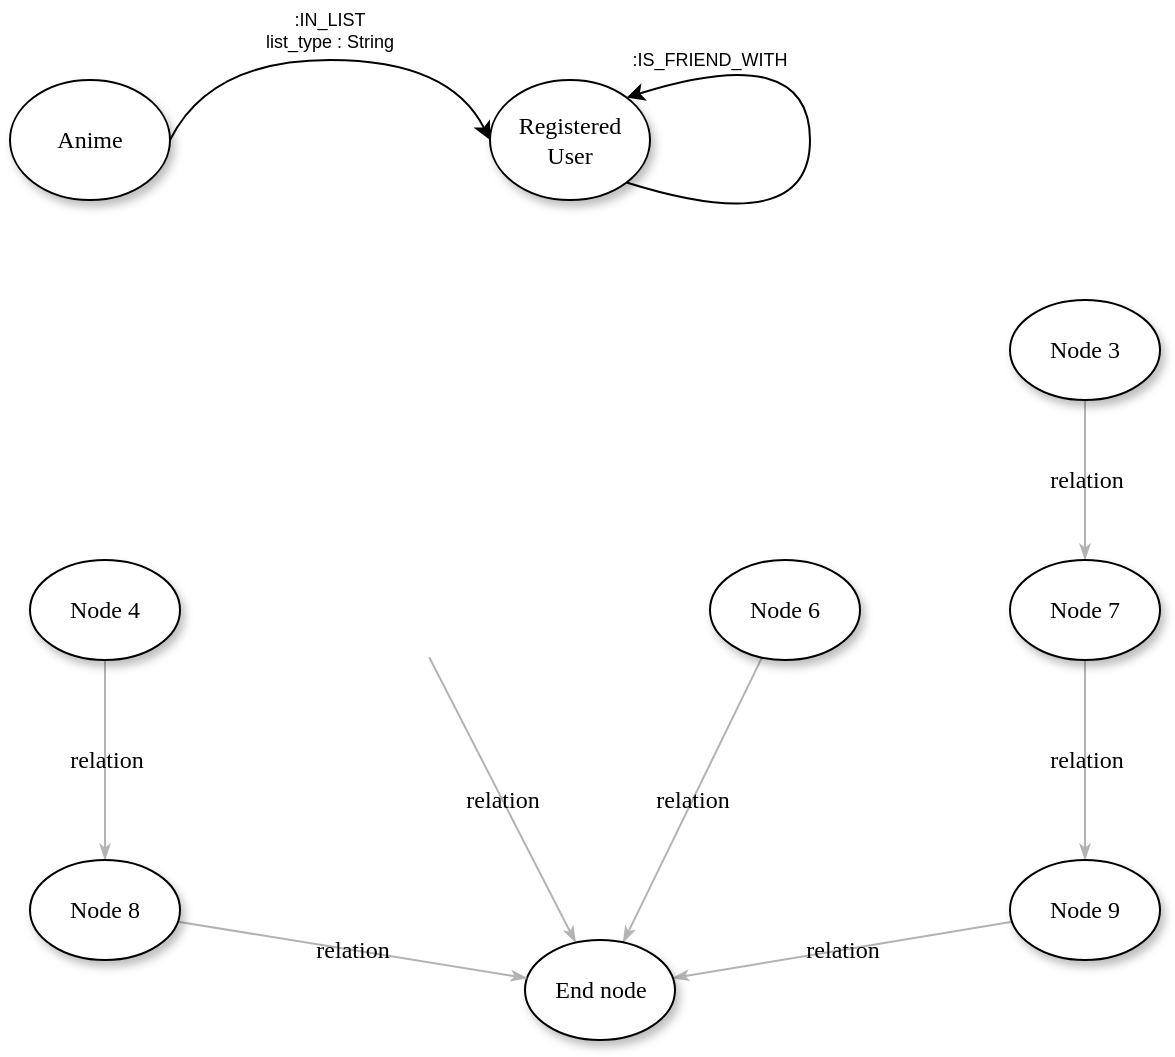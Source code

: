<mxfile version="24.5.5" type="device">
  <diagram name="Page-1" id="42789a77-a242-8287-6e28-9cd8cfd52e62">
    <mxGraphModel dx="465" dy="266" grid="1" gridSize="10" guides="1" tooltips="1" connect="1" arrows="1" fold="1" page="1" pageScale="1" pageWidth="1100" pageHeight="850" background="none" math="0" shadow="0">
      <root>
        <mxCell id="0" />
        <mxCell id="1" parent="0" />
        <mxCell id="1ea317790d2ca983-1" value="Registered&lt;div&gt;User&lt;/div&gt;" style="ellipse;whiteSpace=wrap;html=1;rounded=0;shadow=1;comic=0;labelBackgroundColor=none;strokeWidth=1;fontFamily=Verdana;fontSize=12;align=center;" parent="1" vertex="1">
          <mxGeometry x="440" y="80" width="80" height="60" as="geometry" />
        </mxCell>
        <mxCell id="1ea317790d2ca983-15" value="relation" style="edgeStyle=none;rounded=1;html=1;labelBackgroundColor=none;startArrow=none;startFill=0;startSize=5;endArrow=classicThin;endFill=1;endSize=5;jettySize=auto;orthogonalLoop=1;strokeColor=#B3B3B3;strokeWidth=1;fontFamily=Verdana;fontSize=12" parent="1" source="1ea317790d2ca983-3" target="1ea317790d2ca983-4" edge="1">
          <mxGeometry relative="1" as="geometry" />
        </mxCell>
        <mxCell id="1ea317790d2ca983-3" value="&lt;span&gt;Node 3&lt;/span&gt;" style="ellipse;whiteSpace=wrap;html=1;rounded=0;shadow=1;comic=0;labelBackgroundColor=none;strokeWidth=1;fontFamily=Verdana;fontSize=12;align=center;" parent="1" vertex="1">
          <mxGeometry x="700" y="190" width="75" height="50" as="geometry" />
        </mxCell>
        <mxCell id="1ea317790d2ca983-16" value="relation" style="edgeStyle=none;rounded=1;html=1;labelBackgroundColor=none;startArrow=none;startFill=0;startSize=5;endArrow=classicThin;endFill=1;endSize=5;jettySize=auto;orthogonalLoop=1;strokeColor=#B3B3B3;strokeWidth=1;fontFamily=Verdana;fontSize=12" parent="1" source="1ea317790d2ca983-4" target="1ea317790d2ca983-5" edge="1">
          <mxGeometry relative="1" as="geometry" />
        </mxCell>
        <mxCell id="1ea317790d2ca983-4" value="&lt;span&gt;Node 7&lt;/span&gt;" style="ellipse;whiteSpace=wrap;html=1;rounded=0;shadow=1;comic=0;labelBackgroundColor=none;strokeWidth=1;fontFamily=Verdana;fontSize=12;align=center;" parent="1" vertex="1">
          <mxGeometry x="700" y="320" width="75" height="50" as="geometry" />
        </mxCell>
        <mxCell id="1ea317790d2ca983-17" value="relation" style="edgeStyle=none;rounded=1;html=1;labelBackgroundColor=none;startArrow=none;startFill=0;startSize=5;endArrow=classicThin;endFill=1;endSize=5;jettySize=auto;orthogonalLoop=1;strokeColor=#B3B3B3;strokeWidth=1;fontFamily=Verdana;fontSize=12" parent="1" source="1ea317790d2ca983-5" target="1ea317790d2ca983-8" edge="1">
          <mxGeometry relative="1" as="geometry" />
        </mxCell>
        <mxCell id="1ea317790d2ca983-5" value="&lt;span&gt;Node 9&lt;/span&gt;" style="ellipse;whiteSpace=wrap;html=1;rounded=0;shadow=1;comic=0;labelBackgroundColor=none;strokeWidth=1;fontFamily=Verdana;fontSize=12;align=center;" parent="1" vertex="1">
          <mxGeometry x="700" y="470" width="75" height="50" as="geometry" />
        </mxCell>
        <mxCell id="1ea317790d2ca983-23" value="relation" style="edgeStyle=none;rounded=1;html=1;labelBackgroundColor=none;startArrow=none;startFill=0;startSize=5;endArrow=classicThin;endFill=1;endSize=5;jettySize=auto;orthogonalLoop=1;strokeColor=#B3B3B3;strokeWidth=1;fontFamily=Verdana;fontSize=12" parent="1" source="1ea317790d2ca983-6" target="1ea317790d2ca983-8" edge="1">
          <mxGeometry relative="1" as="geometry" />
        </mxCell>
        <mxCell id="1ea317790d2ca983-6" value="&lt;span&gt;Node 6&lt;/span&gt;" style="ellipse;whiteSpace=wrap;html=1;rounded=0;shadow=1;comic=0;labelBackgroundColor=none;strokeWidth=1;fontFamily=Verdana;fontSize=12;align=center;" parent="1" vertex="1">
          <mxGeometry x="550" y="320" width="75" height="50" as="geometry" />
        </mxCell>
        <mxCell id="1ea317790d2ca983-24" value="relation" style="edgeStyle=none;rounded=1;html=1;labelBackgroundColor=none;startArrow=none;startFill=0;startSize=5;endArrow=classicThin;endFill=1;endSize=5;jettySize=auto;orthogonalLoop=1;strokeColor=#B3B3B3;strokeWidth=1;fontFamily=Verdana;fontSize=12" parent="1" target="1ea317790d2ca983-8" edge="1">
          <mxGeometry relative="1" as="geometry">
            <mxPoint x="409.615" y="368.659" as="sourcePoint" />
          </mxGeometry>
        </mxCell>
        <mxCell id="1ea317790d2ca983-8" value="End node" style="ellipse;whiteSpace=wrap;html=1;rounded=0;shadow=1;comic=0;labelBackgroundColor=none;strokeWidth=1;fontFamily=Verdana;fontSize=12;align=center;" parent="1" vertex="1">
          <mxGeometry x="457.5" y="510" width="75" height="50" as="geometry" />
        </mxCell>
        <mxCell id="1ea317790d2ca983-9" value="Anime" style="ellipse;whiteSpace=wrap;html=1;rounded=0;shadow=1;comic=0;labelBackgroundColor=none;strokeWidth=1;fontFamily=Verdana;fontSize=12;align=center;" parent="1" vertex="1">
          <mxGeometry x="200" y="80" width="80" height="60" as="geometry" />
        </mxCell>
        <mxCell id="1ea317790d2ca983-20" value="relation" style="edgeStyle=none;rounded=1;html=1;labelBackgroundColor=none;startArrow=none;startFill=0;startSize=5;endArrow=classicThin;endFill=1;endSize=5;jettySize=auto;orthogonalLoop=1;strokeColor=#B3B3B3;strokeWidth=1;fontFamily=Verdana;fontSize=12" parent="1" source="1ea317790d2ca983-10" target="1ea317790d2ca983-11" edge="1">
          <mxGeometry relative="1" as="geometry" />
        </mxCell>
        <mxCell id="1ea317790d2ca983-10" value="&lt;span&gt;Node 4&lt;/span&gt;" style="ellipse;whiteSpace=wrap;html=1;rounded=0;shadow=1;comic=0;labelBackgroundColor=none;strokeWidth=1;fontFamily=Verdana;fontSize=12;align=center;" parent="1" vertex="1">
          <mxGeometry x="210" y="320" width="75" height="50" as="geometry" />
        </mxCell>
        <mxCell id="1ea317790d2ca983-18" value="relation" style="edgeStyle=none;rounded=1;html=1;labelBackgroundColor=none;startArrow=none;startFill=0;startSize=5;endArrow=classicThin;endFill=1;endSize=5;jettySize=auto;orthogonalLoop=1;strokeColor=#B3B3B3;strokeWidth=1;fontFamily=Verdana;fontSize=12" parent="1" source="1ea317790d2ca983-11" target="1ea317790d2ca983-8" edge="1">
          <mxGeometry relative="1" as="geometry" />
        </mxCell>
        <mxCell id="1ea317790d2ca983-11" value="&lt;span&gt;Node 8&lt;/span&gt;" style="ellipse;whiteSpace=wrap;html=1;rounded=0;shadow=1;comic=0;labelBackgroundColor=none;strokeWidth=1;fontFamily=Verdana;fontSize=12;align=center;" parent="1" vertex="1">
          <mxGeometry x="210" y="470" width="75" height="50" as="geometry" />
        </mxCell>
        <mxCell id="ZC4UOUJNc5-VVj0gb6hS-5" value="" style="curved=1;endArrow=classic;html=1;rounded=0;exitX=1;exitY=0.5;exitDx=0;exitDy=0;entryX=0;entryY=0.5;entryDx=0;entryDy=0;" edge="1" parent="1" source="1ea317790d2ca983-9" target="1ea317790d2ca983-1">
          <mxGeometry width="50" height="50" relative="1" as="geometry">
            <mxPoint x="330" y="110" as="sourcePoint" />
            <mxPoint x="380" y="60" as="targetPoint" />
            <Array as="points">
              <mxPoint x="300" y="70" />
              <mxPoint x="420" y="70" />
            </Array>
          </mxGeometry>
        </mxCell>
        <mxCell id="ZC4UOUJNc5-VVj0gb6hS-6" value=":IN_LIST&lt;div style=&quot;font-size: 9px;&quot;&gt;list_type : String&lt;/div&gt;" style="text;html=1;align=center;verticalAlign=middle;whiteSpace=wrap;rounded=0;fontSize=9;" vertex="1" parent="1">
          <mxGeometry x="320" y="40" width="80" height="30" as="geometry" />
        </mxCell>
        <mxCell id="ZC4UOUJNc5-VVj0gb6hS-9" value="" style="curved=1;endArrow=classic;html=1;rounded=0;entryX=1;entryY=0;entryDx=0;entryDy=0;exitX=1;exitY=1;exitDx=0;exitDy=0;" edge="1" parent="1" source="1ea317790d2ca983-1" target="1ea317790d2ca983-1">
          <mxGeometry width="50" height="50" relative="1" as="geometry">
            <mxPoint x="520" y="110" as="sourcePoint" />
            <mxPoint x="520" y="110" as="targetPoint" />
            <Array as="points">
              <mxPoint x="600" y="160" />
              <mxPoint x="600" y="60" />
            </Array>
          </mxGeometry>
        </mxCell>
        <mxCell id="ZC4UOUJNc5-VVj0gb6hS-10" value=":IS_FRIEND_WITH" style="text;html=1;align=center;verticalAlign=middle;whiteSpace=wrap;rounded=0;fontSize=9;" vertex="1" parent="1">
          <mxGeometry x="500" y="60" width="100" height="20" as="geometry" />
        </mxCell>
      </root>
    </mxGraphModel>
  </diagram>
</mxfile>
